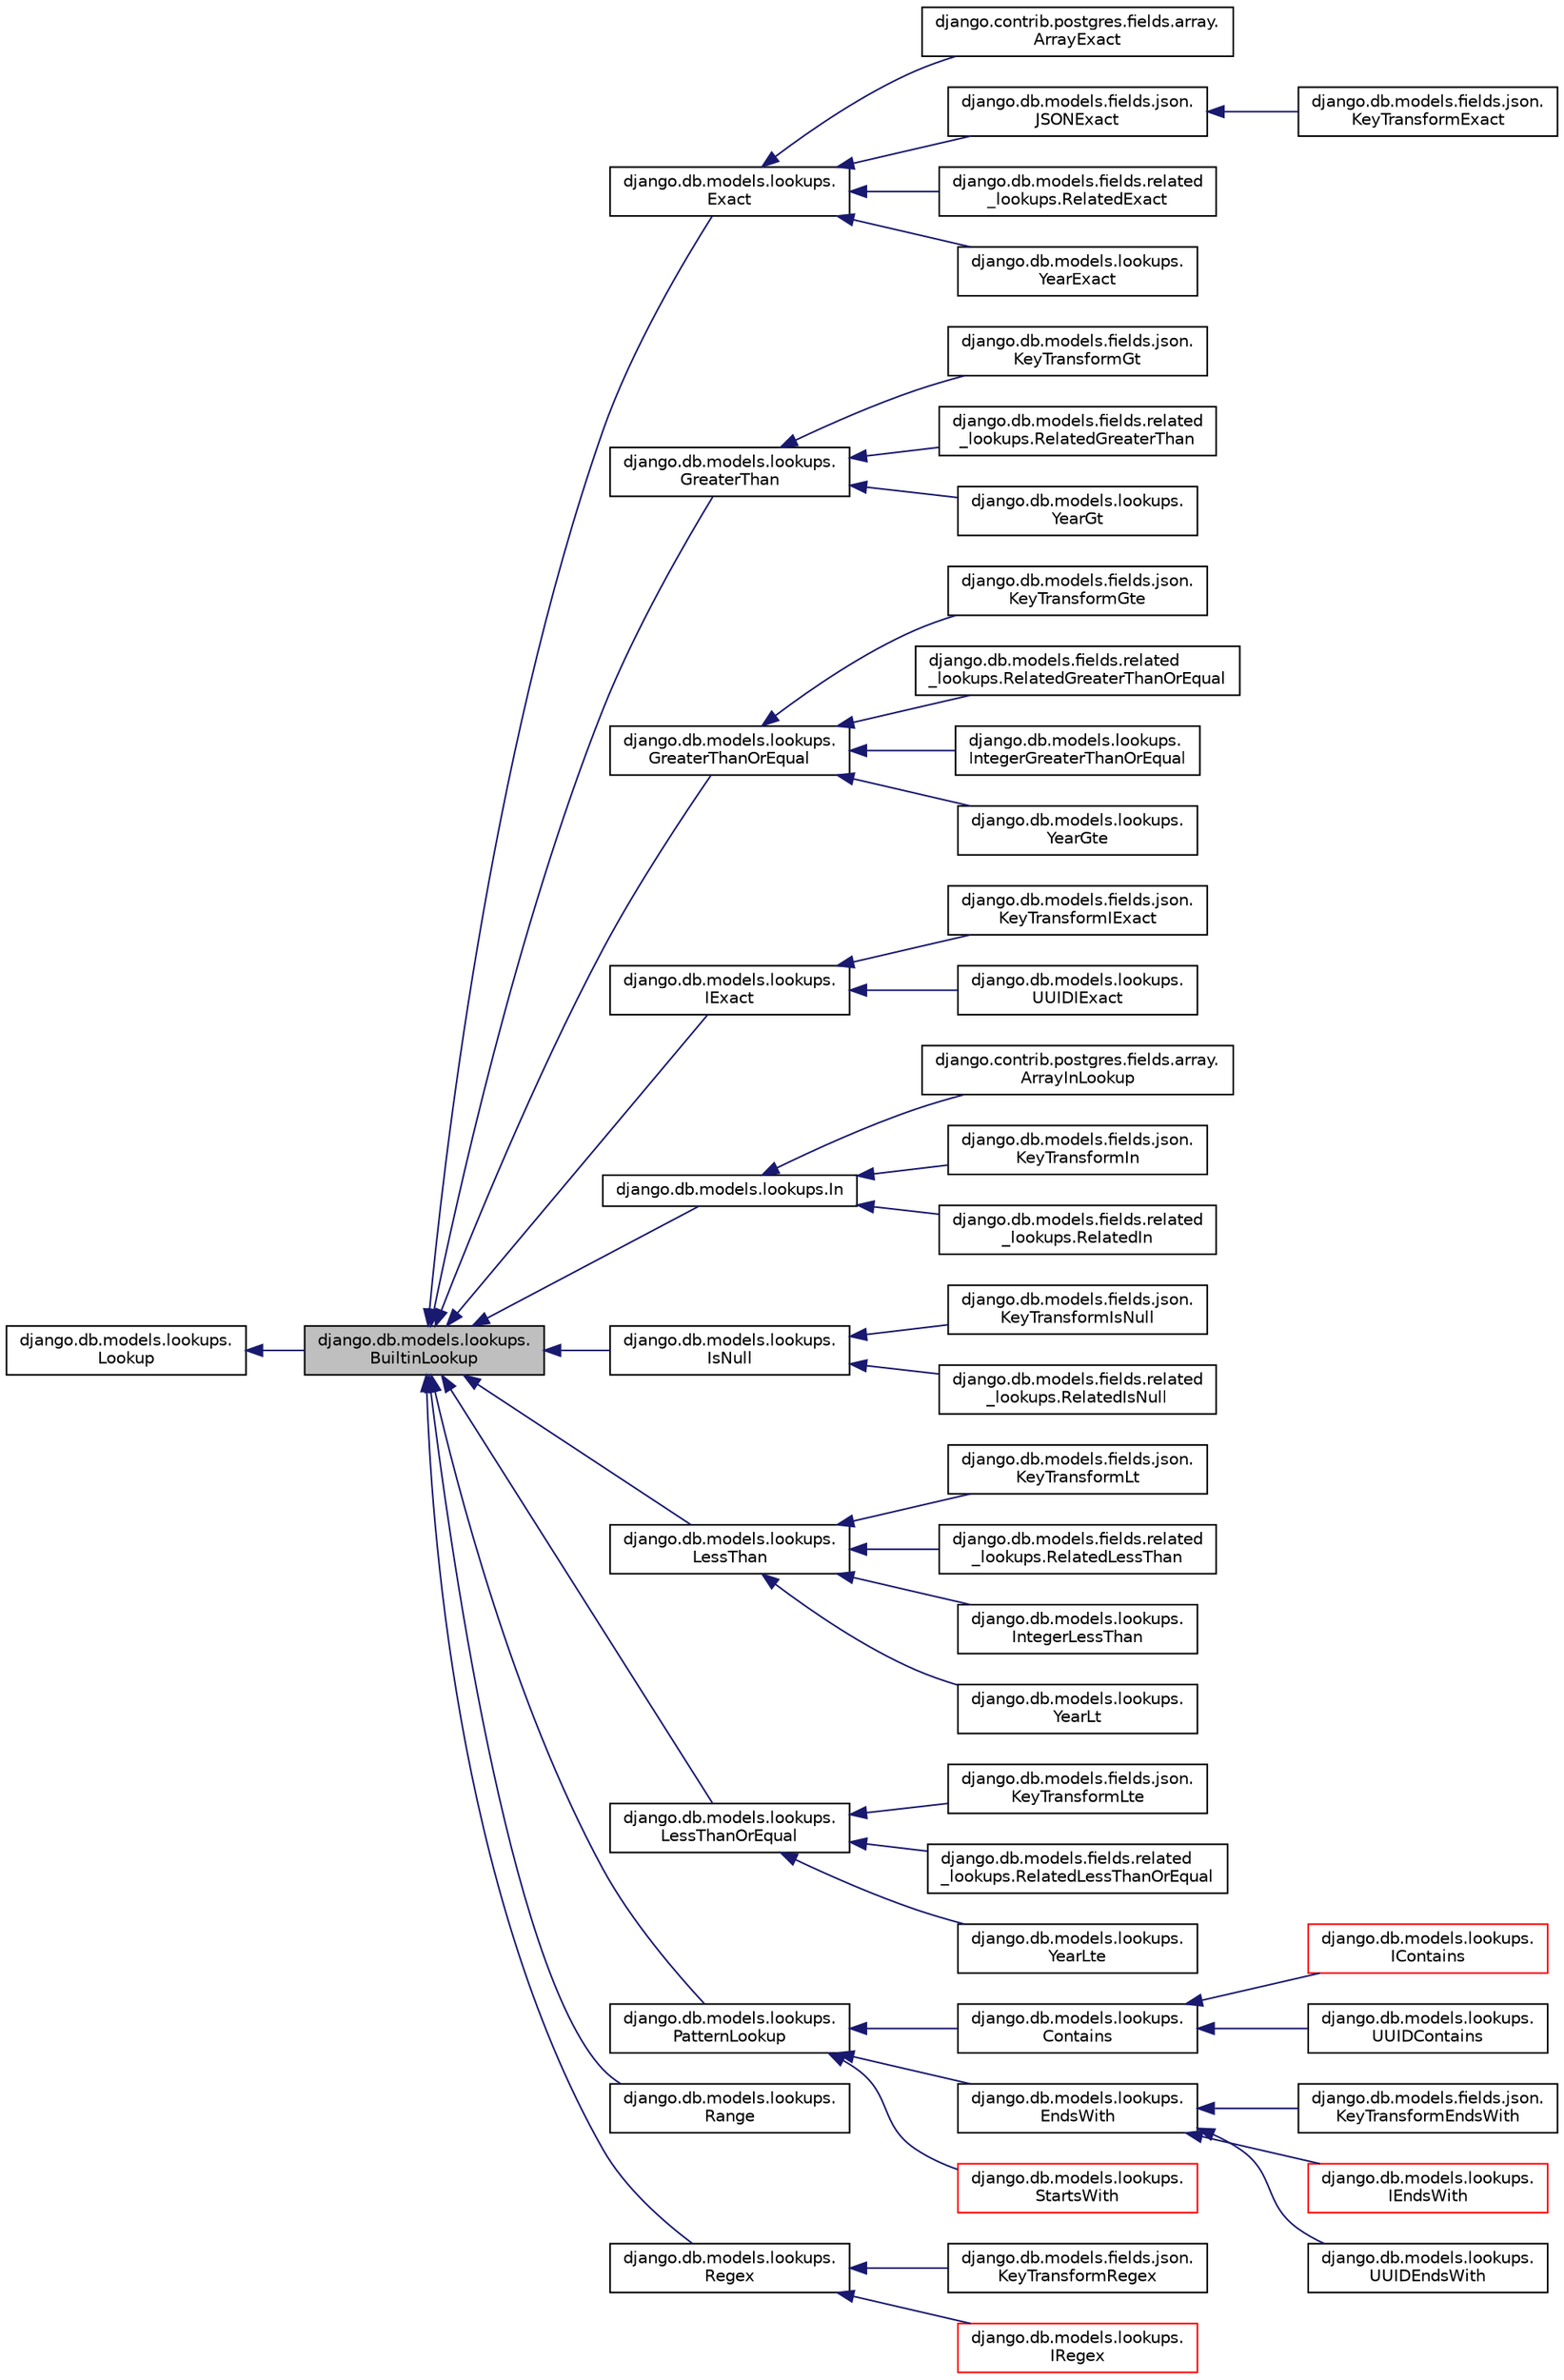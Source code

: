 digraph "django.db.models.lookups.BuiltinLookup"
{
 // LATEX_PDF_SIZE
  edge [fontname="Helvetica",fontsize="10",labelfontname="Helvetica",labelfontsize="10"];
  node [fontname="Helvetica",fontsize="10",shape=record];
  rankdir="LR";
  Node1 [label="django.db.models.lookups.\lBuiltinLookup",height=0.2,width=0.4,color="black", fillcolor="grey75", style="filled", fontcolor="black",tooltip=" "];
  Node2 -> Node1 [dir="back",color="midnightblue",fontsize="10",style="solid"];
  Node2 [label="django.db.models.lookups.\lLookup",height=0.2,width=0.4,color="black", fillcolor="white", style="filled",URL="$classdjango_1_1db_1_1models_1_1lookups_1_1_lookup.html",tooltip=" "];
  Node1 -> Node3 [dir="back",color="midnightblue",fontsize="10",style="solid"];
  Node3 [label="django.db.models.lookups.\lExact",height=0.2,width=0.4,color="black", fillcolor="white", style="filled",URL="$classdjango_1_1db_1_1models_1_1lookups_1_1_exact.html",tooltip=" "];
  Node3 -> Node4 [dir="back",color="midnightblue",fontsize="10",style="solid"];
  Node4 [label="django.contrib.postgres.fields.array.\lArrayExact",height=0.2,width=0.4,color="black", fillcolor="white", style="filled",URL="$classdjango_1_1contrib_1_1postgres_1_1fields_1_1array_1_1_array_exact.html",tooltip=" "];
  Node3 -> Node5 [dir="back",color="midnightblue",fontsize="10",style="solid"];
  Node5 [label="django.db.models.fields.json.\lJSONExact",height=0.2,width=0.4,color="black", fillcolor="white", style="filled",URL="$classdjango_1_1db_1_1models_1_1fields_1_1json_1_1_j_s_o_n_exact.html",tooltip=" "];
  Node5 -> Node6 [dir="back",color="midnightblue",fontsize="10",style="solid"];
  Node6 [label="django.db.models.fields.json.\lKeyTransformExact",height=0.2,width=0.4,color="black", fillcolor="white", style="filled",URL="$classdjango_1_1db_1_1models_1_1fields_1_1json_1_1_key_transform_exact.html",tooltip=" "];
  Node3 -> Node7 [dir="back",color="midnightblue",fontsize="10",style="solid"];
  Node7 [label="django.db.models.fields.related\l_lookups.RelatedExact",height=0.2,width=0.4,color="black", fillcolor="white", style="filled",URL="$classdjango_1_1db_1_1models_1_1fields_1_1related__lookups_1_1_related_exact.html",tooltip=" "];
  Node3 -> Node8 [dir="back",color="midnightblue",fontsize="10",style="solid"];
  Node8 [label="django.db.models.lookups.\lYearExact",height=0.2,width=0.4,color="black", fillcolor="white", style="filled",URL="$classdjango_1_1db_1_1models_1_1lookups_1_1_year_exact.html",tooltip=" "];
  Node1 -> Node9 [dir="back",color="midnightblue",fontsize="10",style="solid"];
  Node9 [label="django.db.models.lookups.\lGreaterThan",height=0.2,width=0.4,color="black", fillcolor="white", style="filled",URL="$classdjango_1_1db_1_1models_1_1lookups_1_1_greater_than.html",tooltip=" "];
  Node9 -> Node10 [dir="back",color="midnightblue",fontsize="10",style="solid"];
  Node10 [label="django.db.models.fields.json.\lKeyTransformGt",height=0.2,width=0.4,color="black", fillcolor="white", style="filled",URL="$classdjango_1_1db_1_1models_1_1fields_1_1json_1_1_key_transform_gt.html",tooltip=" "];
  Node9 -> Node11 [dir="back",color="midnightblue",fontsize="10",style="solid"];
  Node11 [label="django.db.models.fields.related\l_lookups.RelatedGreaterThan",height=0.2,width=0.4,color="black", fillcolor="white", style="filled",URL="$classdjango_1_1db_1_1models_1_1fields_1_1related__lookups_1_1_related_greater_than.html",tooltip=" "];
  Node9 -> Node12 [dir="back",color="midnightblue",fontsize="10",style="solid"];
  Node12 [label="django.db.models.lookups.\lYearGt",height=0.2,width=0.4,color="black", fillcolor="white", style="filled",URL="$classdjango_1_1db_1_1models_1_1lookups_1_1_year_gt.html",tooltip=" "];
  Node1 -> Node13 [dir="back",color="midnightblue",fontsize="10",style="solid"];
  Node13 [label="django.db.models.lookups.\lGreaterThanOrEqual",height=0.2,width=0.4,color="black", fillcolor="white", style="filled",URL="$classdjango_1_1db_1_1models_1_1lookups_1_1_greater_than_or_equal.html",tooltip=" "];
  Node13 -> Node14 [dir="back",color="midnightblue",fontsize="10",style="solid"];
  Node14 [label="django.db.models.fields.json.\lKeyTransformGte",height=0.2,width=0.4,color="black", fillcolor="white", style="filled",URL="$classdjango_1_1db_1_1models_1_1fields_1_1json_1_1_key_transform_gte.html",tooltip=" "];
  Node13 -> Node15 [dir="back",color="midnightblue",fontsize="10",style="solid"];
  Node15 [label="django.db.models.fields.related\l_lookups.RelatedGreaterThanOrEqual",height=0.2,width=0.4,color="black", fillcolor="white", style="filled",URL="$classdjango_1_1db_1_1models_1_1fields_1_1related__lookups_1_1_related_greater_than_or_equal.html",tooltip=" "];
  Node13 -> Node16 [dir="back",color="midnightblue",fontsize="10",style="solid"];
  Node16 [label="django.db.models.lookups.\lIntegerGreaterThanOrEqual",height=0.2,width=0.4,color="black", fillcolor="white", style="filled",URL="$classdjango_1_1db_1_1models_1_1lookups_1_1_integer_greater_than_or_equal.html",tooltip=" "];
  Node13 -> Node17 [dir="back",color="midnightblue",fontsize="10",style="solid"];
  Node17 [label="django.db.models.lookups.\lYearGte",height=0.2,width=0.4,color="black", fillcolor="white", style="filled",URL="$classdjango_1_1db_1_1models_1_1lookups_1_1_year_gte.html",tooltip=" "];
  Node1 -> Node18 [dir="back",color="midnightblue",fontsize="10",style="solid"];
  Node18 [label="django.db.models.lookups.\lIExact",height=0.2,width=0.4,color="black", fillcolor="white", style="filled",URL="$classdjango_1_1db_1_1models_1_1lookups_1_1_i_exact.html",tooltip=" "];
  Node18 -> Node19 [dir="back",color="midnightblue",fontsize="10",style="solid"];
  Node19 [label="django.db.models.fields.json.\lKeyTransformIExact",height=0.2,width=0.4,color="black", fillcolor="white", style="filled",URL="$classdjango_1_1db_1_1models_1_1fields_1_1json_1_1_key_transform_i_exact.html",tooltip=" "];
  Node18 -> Node20 [dir="back",color="midnightblue",fontsize="10",style="solid"];
  Node20 [label="django.db.models.lookups.\lUUIDIExact",height=0.2,width=0.4,color="black", fillcolor="white", style="filled",URL="$classdjango_1_1db_1_1models_1_1lookups_1_1_u_u_i_d_i_exact.html",tooltip=" "];
  Node1 -> Node21 [dir="back",color="midnightblue",fontsize="10",style="solid"];
  Node21 [label="django.db.models.lookups.In",height=0.2,width=0.4,color="black", fillcolor="white", style="filled",URL="$classdjango_1_1db_1_1models_1_1lookups_1_1_in.html",tooltip=" "];
  Node21 -> Node22 [dir="back",color="midnightblue",fontsize="10",style="solid"];
  Node22 [label="django.contrib.postgres.fields.array.\lArrayInLookup",height=0.2,width=0.4,color="black", fillcolor="white", style="filled",URL="$classdjango_1_1contrib_1_1postgres_1_1fields_1_1array_1_1_array_in_lookup.html",tooltip=" "];
  Node21 -> Node23 [dir="back",color="midnightblue",fontsize="10",style="solid"];
  Node23 [label="django.db.models.fields.json.\lKeyTransformIn",height=0.2,width=0.4,color="black", fillcolor="white", style="filled",URL="$classdjango_1_1db_1_1models_1_1fields_1_1json_1_1_key_transform_in.html",tooltip=" "];
  Node21 -> Node24 [dir="back",color="midnightblue",fontsize="10",style="solid"];
  Node24 [label="django.db.models.fields.related\l_lookups.RelatedIn",height=0.2,width=0.4,color="black", fillcolor="white", style="filled",URL="$classdjango_1_1db_1_1models_1_1fields_1_1related__lookups_1_1_related_in.html",tooltip=" "];
  Node1 -> Node25 [dir="back",color="midnightblue",fontsize="10",style="solid"];
  Node25 [label="django.db.models.lookups.\lIsNull",height=0.2,width=0.4,color="black", fillcolor="white", style="filled",URL="$classdjango_1_1db_1_1models_1_1lookups_1_1_is_null.html",tooltip=" "];
  Node25 -> Node26 [dir="back",color="midnightblue",fontsize="10",style="solid"];
  Node26 [label="django.db.models.fields.json.\lKeyTransformIsNull",height=0.2,width=0.4,color="black", fillcolor="white", style="filled",URL="$classdjango_1_1db_1_1models_1_1fields_1_1json_1_1_key_transform_is_null.html",tooltip=" "];
  Node25 -> Node27 [dir="back",color="midnightblue",fontsize="10",style="solid"];
  Node27 [label="django.db.models.fields.related\l_lookups.RelatedIsNull",height=0.2,width=0.4,color="black", fillcolor="white", style="filled",URL="$classdjango_1_1db_1_1models_1_1fields_1_1related__lookups_1_1_related_is_null.html",tooltip=" "];
  Node1 -> Node28 [dir="back",color="midnightblue",fontsize="10",style="solid"];
  Node28 [label="django.db.models.lookups.\lLessThan",height=0.2,width=0.4,color="black", fillcolor="white", style="filled",URL="$classdjango_1_1db_1_1models_1_1lookups_1_1_less_than.html",tooltip=" "];
  Node28 -> Node29 [dir="back",color="midnightblue",fontsize="10",style="solid"];
  Node29 [label="django.db.models.fields.json.\lKeyTransformLt",height=0.2,width=0.4,color="black", fillcolor="white", style="filled",URL="$classdjango_1_1db_1_1models_1_1fields_1_1json_1_1_key_transform_lt.html",tooltip=" "];
  Node28 -> Node30 [dir="back",color="midnightblue",fontsize="10",style="solid"];
  Node30 [label="django.db.models.fields.related\l_lookups.RelatedLessThan",height=0.2,width=0.4,color="black", fillcolor="white", style="filled",URL="$classdjango_1_1db_1_1models_1_1fields_1_1related__lookups_1_1_related_less_than.html",tooltip=" "];
  Node28 -> Node31 [dir="back",color="midnightblue",fontsize="10",style="solid"];
  Node31 [label="django.db.models.lookups.\lIntegerLessThan",height=0.2,width=0.4,color="black", fillcolor="white", style="filled",URL="$classdjango_1_1db_1_1models_1_1lookups_1_1_integer_less_than.html",tooltip=" "];
  Node28 -> Node32 [dir="back",color="midnightblue",fontsize="10",style="solid"];
  Node32 [label="django.db.models.lookups.\lYearLt",height=0.2,width=0.4,color="black", fillcolor="white", style="filled",URL="$classdjango_1_1db_1_1models_1_1lookups_1_1_year_lt.html",tooltip=" "];
  Node1 -> Node33 [dir="back",color="midnightblue",fontsize="10",style="solid"];
  Node33 [label="django.db.models.lookups.\lLessThanOrEqual",height=0.2,width=0.4,color="black", fillcolor="white", style="filled",URL="$classdjango_1_1db_1_1models_1_1lookups_1_1_less_than_or_equal.html",tooltip=" "];
  Node33 -> Node34 [dir="back",color="midnightblue",fontsize="10",style="solid"];
  Node34 [label="django.db.models.fields.json.\lKeyTransformLte",height=0.2,width=0.4,color="black", fillcolor="white", style="filled",URL="$classdjango_1_1db_1_1models_1_1fields_1_1json_1_1_key_transform_lte.html",tooltip=" "];
  Node33 -> Node35 [dir="back",color="midnightblue",fontsize="10",style="solid"];
  Node35 [label="django.db.models.fields.related\l_lookups.RelatedLessThanOrEqual",height=0.2,width=0.4,color="black", fillcolor="white", style="filled",URL="$classdjango_1_1db_1_1models_1_1fields_1_1related__lookups_1_1_related_less_than_or_equal.html",tooltip=" "];
  Node33 -> Node36 [dir="back",color="midnightblue",fontsize="10",style="solid"];
  Node36 [label="django.db.models.lookups.\lYearLte",height=0.2,width=0.4,color="black", fillcolor="white", style="filled",URL="$classdjango_1_1db_1_1models_1_1lookups_1_1_year_lte.html",tooltip=" "];
  Node1 -> Node37 [dir="back",color="midnightblue",fontsize="10",style="solid"];
  Node37 [label="django.db.models.lookups.\lPatternLookup",height=0.2,width=0.4,color="black", fillcolor="white", style="filled",URL="$classdjango_1_1db_1_1models_1_1lookups_1_1_pattern_lookup.html",tooltip=" "];
  Node37 -> Node38 [dir="back",color="midnightblue",fontsize="10",style="solid"];
  Node38 [label="django.db.models.lookups.\lContains",height=0.2,width=0.4,color="black", fillcolor="white", style="filled",URL="$classdjango_1_1db_1_1models_1_1lookups_1_1_contains.html",tooltip=" "];
  Node38 -> Node39 [dir="back",color="midnightblue",fontsize="10",style="solid"];
  Node39 [label="django.db.models.lookups.\lIContains",height=0.2,width=0.4,color="red", fillcolor="white", style="filled",URL="$classdjango_1_1db_1_1models_1_1lookups_1_1_i_contains.html",tooltip=" "];
  Node38 -> Node42 [dir="back",color="midnightblue",fontsize="10",style="solid"];
  Node42 [label="django.db.models.lookups.\lUUIDContains",height=0.2,width=0.4,color="black", fillcolor="white", style="filled",URL="$classdjango_1_1db_1_1models_1_1lookups_1_1_u_u_i_d_contains.html",tooltip=" "];
  Node37 -> Node43 [dir="back",color="midnightblue",fontsize="10",style="solid"];
  Node43 [label="django.db.models.lookups.\lEndsWith",height=0.2,width=0.4,color="black", fillcolor="white", style="filled",URL="$classdjango_1_1db_1_1models_1_1lookups_1_1_ends_with.html",tooltip=" "];
  Node43 -> Node44 [dir="back",color="midnightblue",fontsize="10",style="solid"];
  Node44 [label="django.db.models.fields.json.\lKeyTransformEndsWith",height=0.2,width=0.4,color="black", fillcolor="white", style="filled",URL="$classdjango_1_1db_1_1models_1_1fields_1_1json_1_1_key_transform_ends_with.html",tooltip=" "];
  Node43 -> Node45 [dir="back",color="midnightblue",fontsize="10",style="solid"];
  Node45 [label="django.db.models.lookups.\lIEndsWith",height=0.2,width=0.4,color="red", fillcolor="white", style="filled",URL="$classdjango_1_1db_1_1models_1_1lookups_1_1_i_ends_with.html",tooltip=" "];
  Node43 -> Node48 [dir="back",color="midnightblue",fontsize="10",style="solid"];
  Node48 [label="django.db.models.lookups.\lUUIDEndsWith",height=0.2,width=0.4,color="black", fillcolor="white", style="filled",URL="$classdjango_1_1db_1_1models_1_1lookups_1_1_u_u_i_d_ends_with.html",tooltip=" "];
  Node37 -> Node49 [dir="back",color="midnightblue",fontsize="10",style="solid"];
  Node49 [label="django.db.models.lookups.\lStartsWith",height=0.2,width=0.4,color="red", fillcolor="white", style="filled",URL="$classdjango_1_1db_1_1models_1_1lookups_1_1_starts_with.html",tooltip=" "];
  Node1 -> Node55 [dir="back",color="midnightblue",fontsize="10",style="solid"];
  Node55 [label="django.db.models.lookups.\lRange",height=0.2,width=0.4,color="black", fillcolor="white", style="filled",URL="$classdjango_1_1db_1_1models_1_1lookups_1_1_range.html",tooltip=" "];
  Node1 -> Node56 [dir="back",color="midnightblue",fontsize="10",style="solid"];
  Node56 [label="django.db.models.lookups.\lRegex",height=0.2,width=0.4,color="black", fillcolor="white", style="filled",URL="$classdjango_1_1db_1_1models_1_1lookups_1_1_regex.html",tooltip=" "];
  Node56 -> Node57 [dir="back",color="midnightblue",fontsize="10",style="solid"];
  Node57 [label="django.db.models.fields.json.\lKeyTransformRegex",height=0.2,width=0.4,color="black", fillcolor="white", style="filled",URL="$classdjango_1_1db_1_1models_1_1fields_1_1json_1_1_key_transform_regex.html",tooltip=" "];
  Node56 -> Node58 [dir="back",color="midnightblue",fontsize="10",style="solid"];
  Node58 [label="django.db.models.lookups.\lIRegex",height=0.2,width=0.4,color="red", fillcolor="white", style="filled",URL="$classdjango_1_1db_1_1models_1_1lookups_1_1_i_regex.html",tooltip=" "];
}
